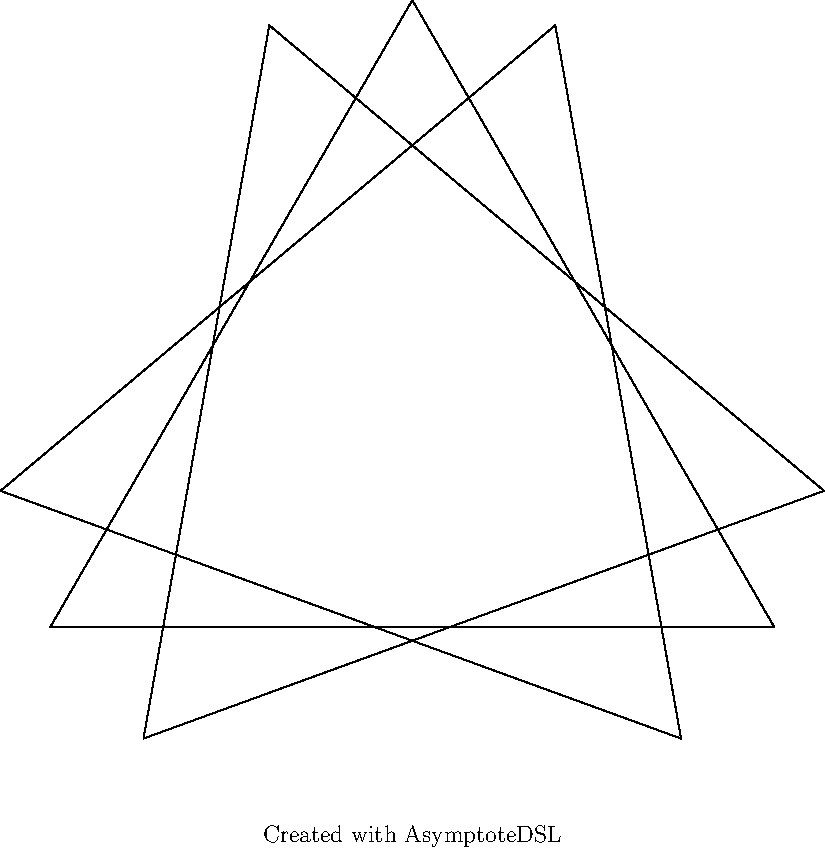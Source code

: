 size(15cm, 15cm);
draw(polygon(3), black);
draw(rotate(20.0) * polygon(3), black);
draw(rotate(-20.0) * polygon(3), black);
label("Created with AsymptoteDSL", (0.0,-1.0), align = NoAlign, black);
